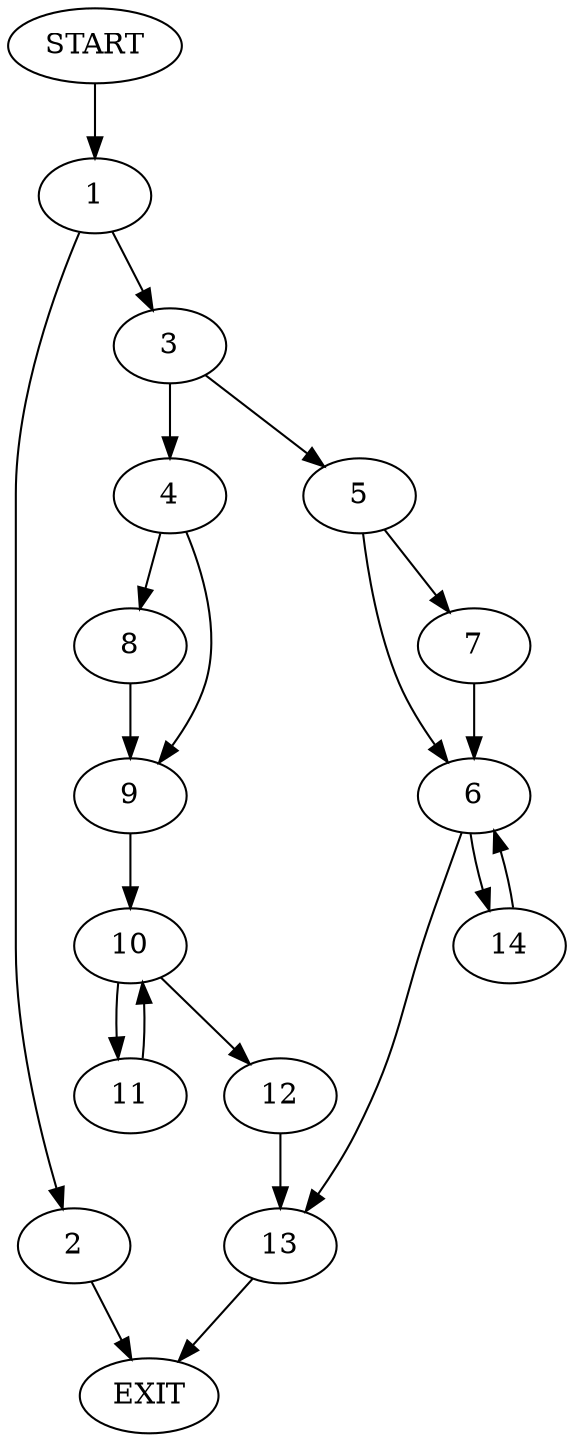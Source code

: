 digraph {
0 [label="START"]
15 [label="EXIT"]
0 -> 1
1 -> 2
1 -> 3
3 -> 4
3 -> 5
2 -> 15
5 -> 6
5 -> 7
4 -> 8
4 -> 9
8 -> 9
9 -> 10
10 -> 11
10 -> 12
11 -> 10
12 -> 13
13 -> 15
6 -> 14
6 -> 13
7 -> 6
14 -> 6
}
